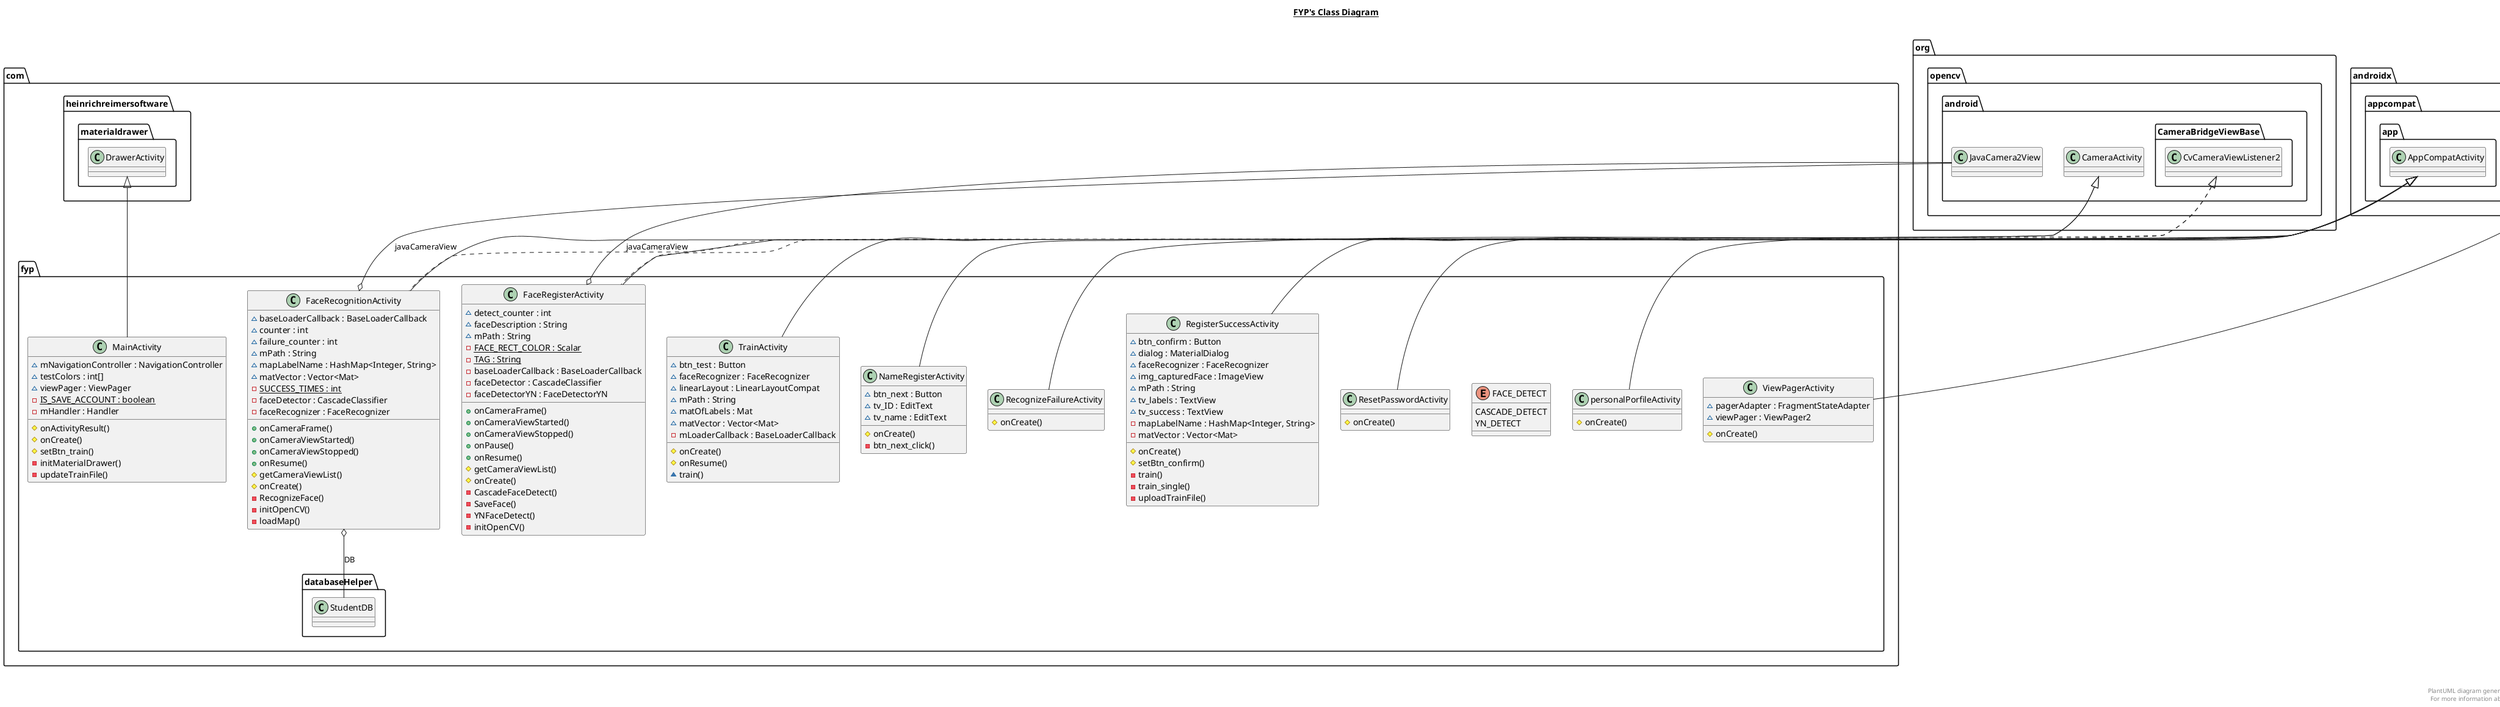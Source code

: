 @startuml

title __FYP's Class Diagram__\n

  namespace com.fyp {
    class com.fyp.FaceRecognitionActivity {
        ~ baseLoaderCallback : BaseLoaderCallback
        ~ counter : int
        ~ failure_counter : int
        ~ mPath : String
        ~ mapLabelName : HashMap<Integer, String>
        ~ matVector : Vector<Mat>
        {static} - SUCCESS_TIMES : int
        - faceDetector : CascadeClassifier
        - faceRecognizer : FaceRecognizer
        + onCameraFrame()
        + onCameraViewStarted()
        + onCameraViewStopped()
        + onResume()
        # getCameraViewList()
        # onCreate()
        - RecognizeFace()
        - initOpenCV()
        - loadMap()
    }
  }
  

  namespace com.fyp {
    class com.fyp.FaceRegisterActivity {
        ~ detect_counter : int
        ~ faceDescription : String
        ~ mPath : String
        {static} - FACE_RECT_COLOR : Scalar
        {static} - TAG : String
        - baseLoaderCallback : BaseLoaderCallback
        - faceDetector : CascadeClassifier
        - faceDetectorYN : FaceDetectorYN
        + onCameraFrame()
        + onCameraViewStarted()
        + onCameraViewStopped()
        + onPause()
        + onResume()
        # getCameraViewList()
        # onCreate()
        - CascadeFaceDetect()
        - SaveFace()
        - YNFaceDetect()
        - initOpenCV()
    }
  }
  

  namespace com.fyp {
    enum FACE_DETECT {
      CASCADE_DETECT
      YN_DETECT
    }
  }
  

  namespace com.fyp {
    class com.fyp.MainActivity {
        ~ mNavigationController : NavigationController
        ~ testColors : int[]
        ~ viewPager : ViewPager
        {static} - IS_SAVE_ACCOUNT : boolean
        - mHandler : Handler
        # onActivityResult()
        # onCreate()
        # setBtn_train()
        - initMaterialDrawer()
        - updateTrainFile()
    }
  }
  

  namespace com.fyp {
    class com.fyp.NameRegisterActivity {
        ~ btn_next : Button
        ~ tv_ID : EditText
        ~ tv_name : EditText
        # onCreate()
        - btn_next_click()
    }
  }
  

  namespace com.fyp {
    class com.fyp.RecognizeFailureActivity {
        # onCreate()
    }
  }
  

  namespace com.fyp {
    class com.fyp.RegisterSuccessActivity {
        ~ btn_confirm : Button
        ~ dialog : MaterialDialog
        ~ faceRecognizer : FaceRecognizer
        ~ img_capturedFace : ImageView
        ~ mPath : String
        ~ tv_labels : TextView
        ~ tv_success : TextView
        - mapLabelName : HashMap<Integer, String>
        - matVector : Vector<Mat>
        # onCreate()
        # setBtn_confirm()
        - train()
        - train_single()
        - uploadTrainFile()
    }
  }
  

  namespace com.fyp {
    class com.fyp.ResetPasswordActivity {
        # onCreate()
    }
  }
  

  namespace com.fyp {
    class com.fyp.TrainActivity {
        ~ btn_test : Button
        ~ faceRecognizer : FaceRecognizer
        ~ linearLayout : LinearLayoutCompat
        ~ mPath : String
        ~ matOfLabels : Mat
        ~ matVector : Vector<Mat>
        - mLoaderCallback : BaseLoaderCallback
        # onCreate()
        # onResume()
        ~ train()
    }
  }
  

  namespace com.fyp {
    class com.fyp.ViewPagerActivity {
        ~ pagerAdapter : FragmentStateAdapter
        ~ viewPager : ViewPager2
        # onCreate()
    }
  }
  

  namespace com.fyp {
    class com.fyp.personalPorfileActivity {
        # onCreate()
    }
  }
  

  com.fyp.FaceRecognitionActivity .up.|> org.opencv.android.CameraBridgeViewBase.CvCameraViewListener2
  com.fyp.FaceRecognitionActivity -up-|> org.opencv.android.CameraActivity
  com.fyp.FaceRecognitionActivity o-- com.fyp.databaseHelper.StudentDB : DB
  com.fyp.FaceRecognitionActivity o-- org.opencv.android.JavaCamera2View : javaCameraView
  com.fyp.FaceRegisterActivity .up.|> org.opencv.android.CameraBridgeViewBase.CvCameraViewListener2
  com.fyp.FaceRegisterActivity -up-|> org.opencv.android.CameraActivity
  com.fyp.FaceRegisterActivity o-- com.fyp.FaceRegisterActivity.FACE_DETECT : DETECT_METHOD
  com.fyp.FaceRegisterActivity o-- org.opencv.android.JavaCamera2View : javaCameraView
  com.fyp.FaceRegisterActivity +-down- com.fyp.FaceRegisterActivity.FACE_DETECT
  com.fyp.MainActivity -up-|> com.heinrichreimersoftware.materialdrawer.DrawerActivity
  com.fyp.NameRegisterActivity -up-|> androidx.appcompat.app.AppCompatActivity
  com.fyp.RecognizeFailureActivity -up-|> androidx.appcompat.app.AppCompatActivity
  com.fyp.RegisterSuccessActivity -up-|> androidx.appcompat.app.AppCompatActivity
  com.fyp.ResetPasswordActivity -up-|> androidx.appcompat.app.AppCompatActivity
  com.fyp.TrainActivity -up-|> androidx.appcompat.app.AppCompatActivity
  com.fyp.ViewPagerActivity -up-|> androidx.fragment.app.FragmentActivity
  com.fyp.personalPorfileActivity -up-|> androidx.appcompat.app.AppCompatActivity


right footer


PlantUML diagram generated by SketchIt! (https://bitbucket.org/pmesmeur/sketch.it)
For more information about this tool, please contact philippe.mesmeur@gmail.com
endfooter

@enduml
